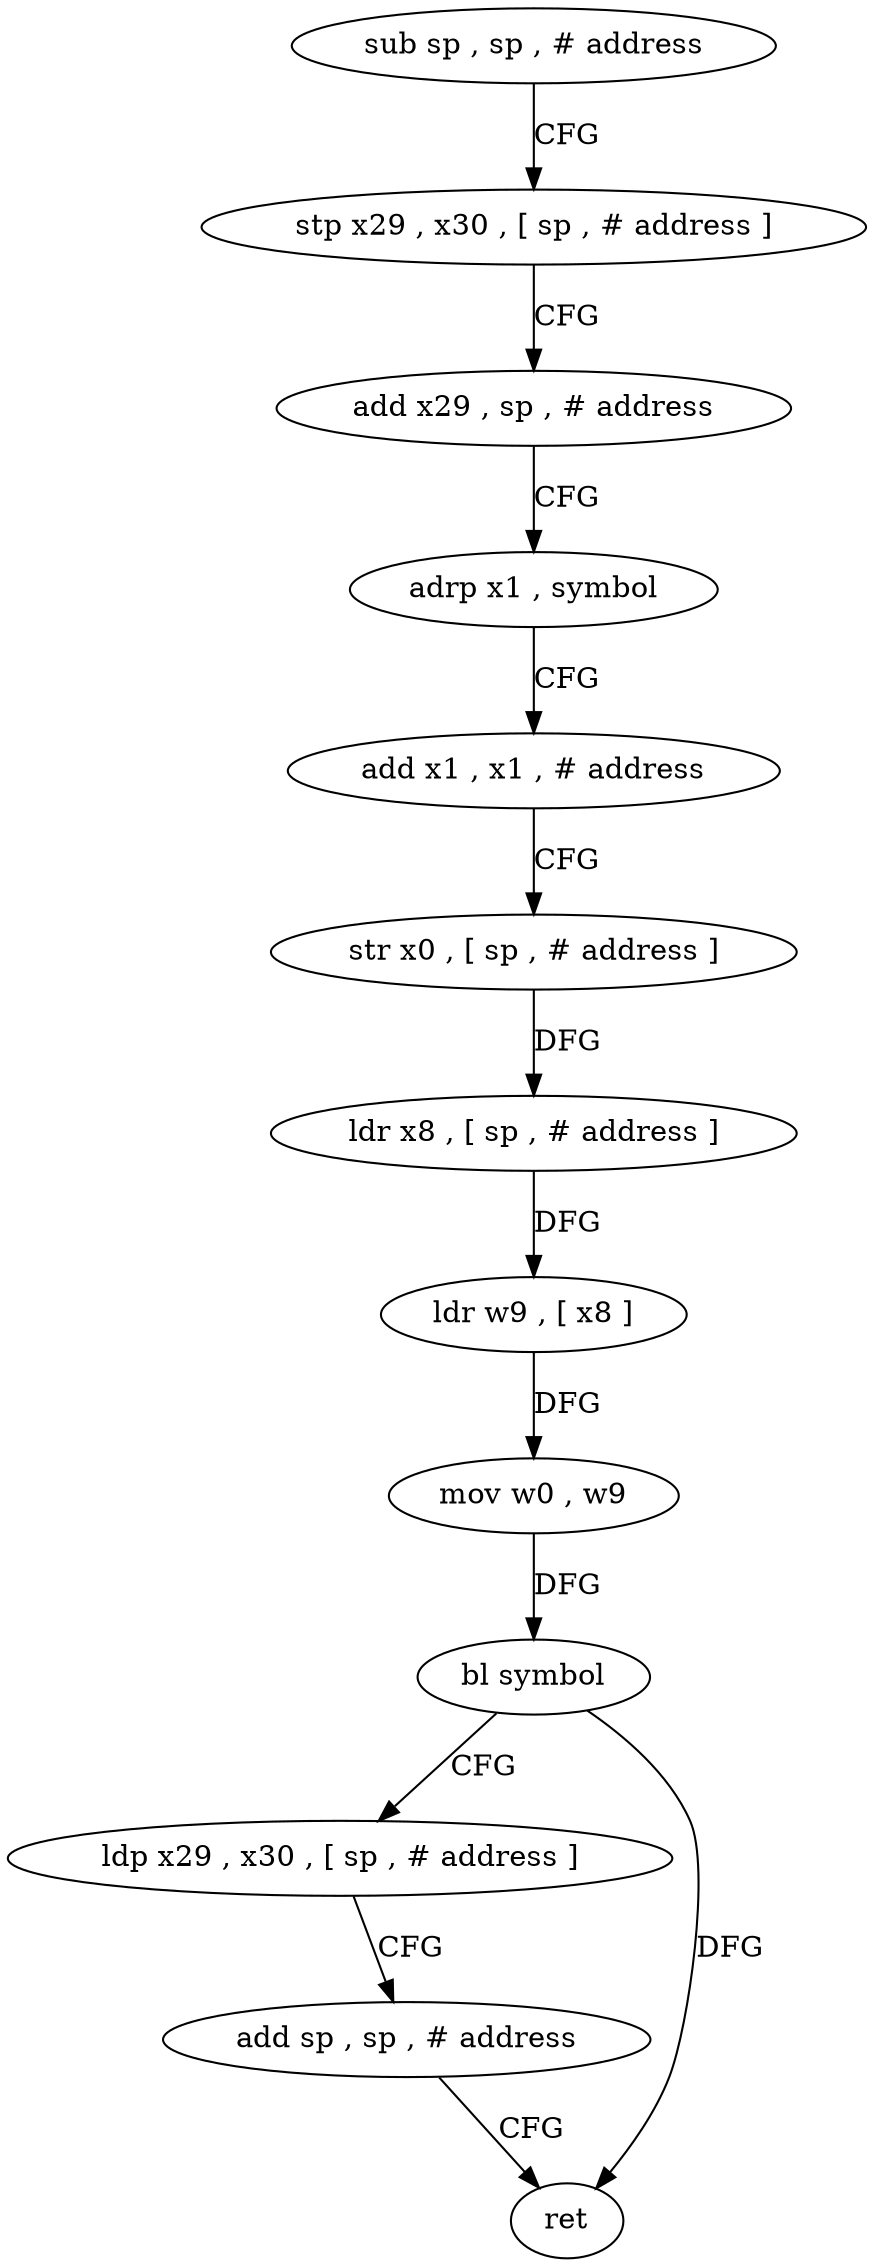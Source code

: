digraph "func" {
"4202816" [label = "sub sp , sp , # address" ]
"4202820" [label = "stp x29 , x30 , [ sp , # address ]" ]
"4202824" [label = "add x29 , sp , # address" ]
"4202828" [label = "adrp x1 , symbol" ]
"4202832" [label = "add x1 , x1 , # address" ]
"4202836" [label = "str x0 , [ sp , # address ]" ]
"4202840" [label = "ldr x8 , [ sp , # address ]" ]
"4202844" [label = "ldr w9 , [ x8 ]" ]
"4202848" [label = "mov w0 , w9" ]
"4202852" [label = "bl symbol" ]
"4202856" [label = "ldp x29 , x30 , [ sp , # address ]" ]
"4202860" [label = "add sp , sp , # address" ]
"4202864" [label = "ret" ]
"4202816" -> "4202820" [ label = "CFG" ]
"4202820" -> "4202824" [ label = "CFG" ]
"4202824" -> "4202828" [ label = "CFG" ]
"4202828" -> "4202832" [ label = "CFG" ]
"4202832" -> "4202836" [ label = "CFG" ]
"4202836" -> "4202840" [ label = "DFG" ]
"4202840" -> "4202844" [ label = "DFG" ]
"4202844" -> "4202848" [ label = "DFG" ]
"4202848" -> "4202852" [ label = "DFG" ]
"4202852" -> "4202856" [ label = "CFG" ]
"4202852" -> "4202864" [ label = "DFG" ]
"4202856" -> "4202860" [ label = "CFG" ]
"4202860" -> "4202864" [ label = "CFG" ]
}
